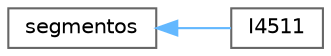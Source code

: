 digraph "Graphical Class Hierarchy"
{
 // LATEX_PDF_SIZE
  bgcolor="transparent";
  edge [fontname=Helvetica,fontsize=10,labelfontname=Helvetica,labelfontsize=10];
  node [fontname=Helvetica,fontsize=10,shape=box,height=0.2,width=0.4];
  rankdir="LR";
  Node0 [id="Node000000",label="segmentos",height=0.2,width=0.4,color="grey40", fillcolor="white", style="filled",URL="$classsegmentos.html",tooltip="Clase del objeto segmentos Clase abstracta pura para la generación de segmentos."];
  Node0 -> Node1 [id="edge29_Node000000_Node000001",dir="back",color="steelblue1",style="solid",tooltip=" "];
  Node1 [id="Node000001",label="I4511",height=0.2,width=0.4,color="grey40", fillcolor="white", style="filled",URL="$class_i4511.html",tooltip="Clase del objeto I4511 El objeto I4511 permite el control del integrado del mismo nombre...."];
}
